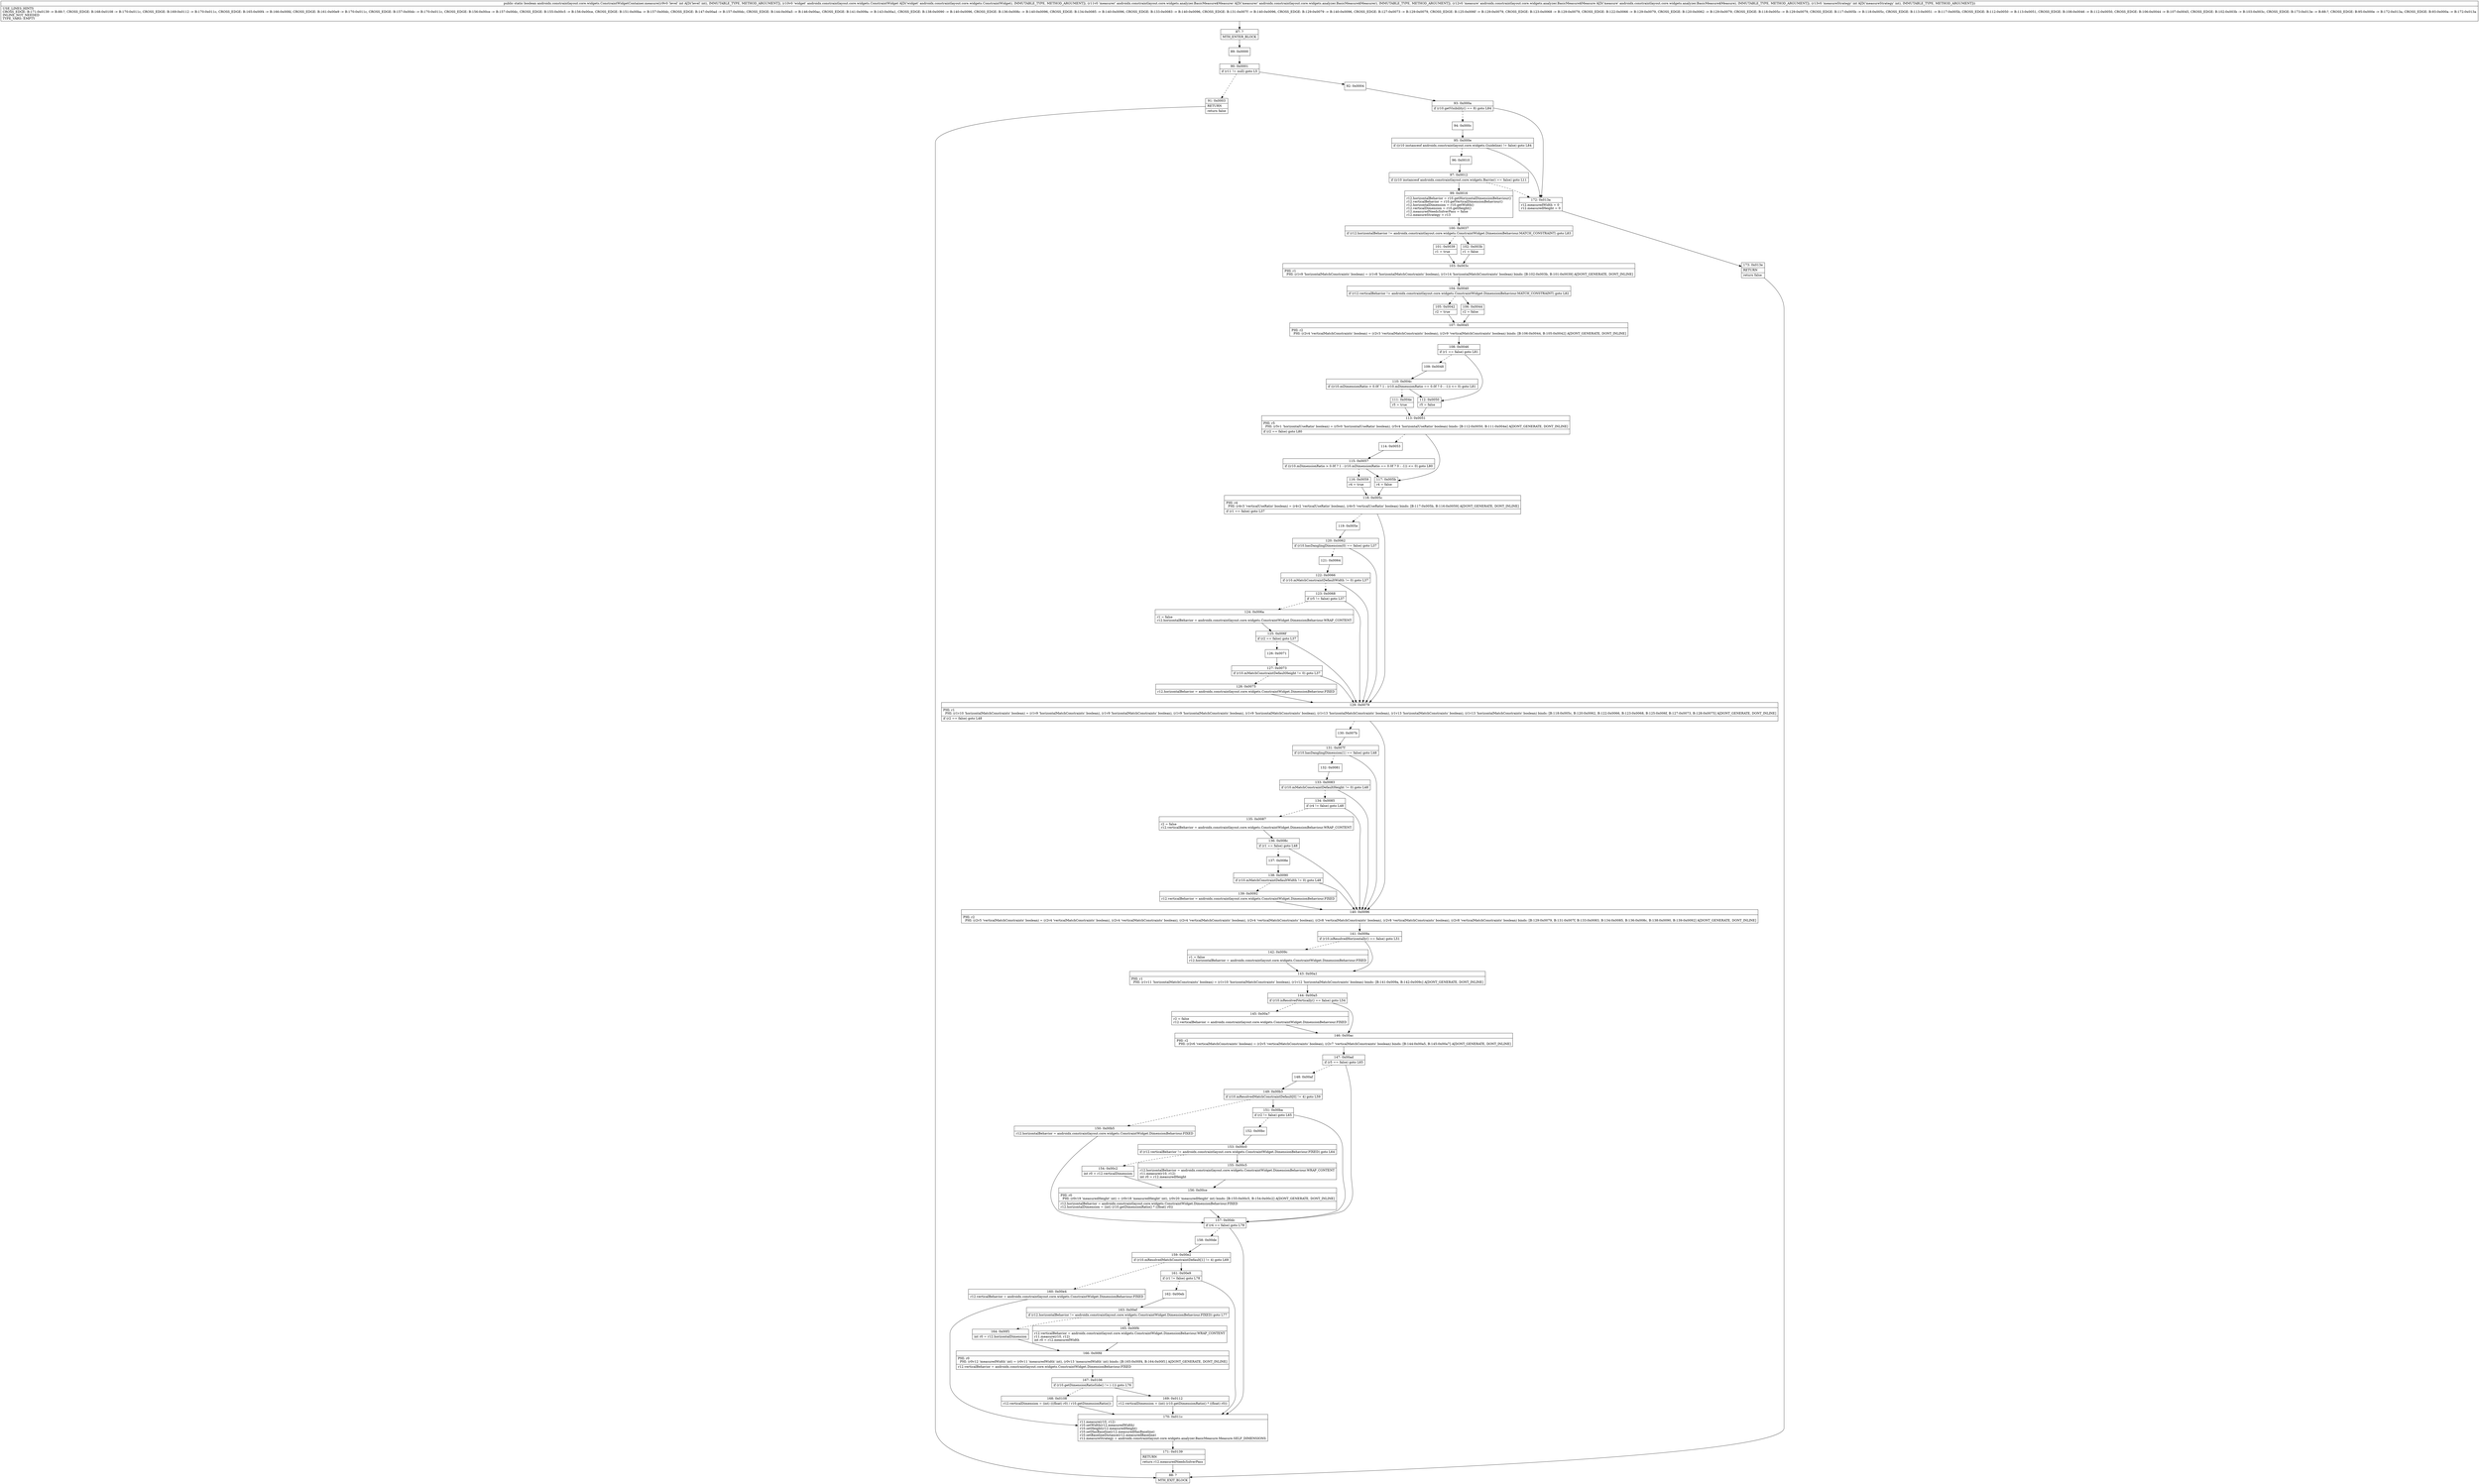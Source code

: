 digraph "CFG forandroidx.constraintlayout.core.widgets.ConstraintWidgetContainer.measure(ILandroidx\/constraintlayout\/core\/widgets\/ConstraintWidget;Landroidx\/constraintlayout\/core\/widgets\/analyzer\/BasicMeasure$Measurer;Landroidx\/constraintlayout\/core\/widgets\/analyzer\/BasicMeasure$Measure;I)Z" {
Node_87 [shape=record,label="{87\:\ ?|MTH_ENTER_BLOCK\l}"];
Node_89 [shape=record,label="{89\:\ 0x0000}"];
Node_90 [shape=record,label="{90\:\ 0x0001|if (r11 != null) goto L5\l}"];
Node_91 [shape=record,label="{91\:\ 0x0003|RETURN\l|return false\l}"];
Node_88 [shape=record,label="{88\:\ ?|MTH_EXIT_BLOCK\l}"];
Node_92 [shape=record,label="{92\:\ 0x0004}"];
Node_93 [shape=record,label="{93\:\ 0x000a|if (r10.getVisibility() == 8) goto L84\l}"];
Node_94 [shape=record,label="{94\:\ 0x000c}"];
Node_95 [shape=record,label="{95\:\ 0x000e|if ((r10 instanceof androidx.constraintlayout.core.widgets.Guideline) != false) goto L84\l}"];
Node_96 [shape=record,label="{96\:\ 0x0010}"];
Node_97 [shape=record,label="{97\:\ 0x0012|if ((r10 instanceof androidx.constraintlayout.core.widgets.Barrier) == false) goto L11\l}"];
Node_99 [shape=record,label="{99\:\ 0x0016|r12.horizontalBehavior = r10.getHorizontalDimensionBehaviour()\lr12.verticalBehavior = r10.getVerticalDimensionBehaviour()\lr12.horizontalDimension = r10.getWidth()\lr12.verticalDimension = r10.getHeight()\lr12.measuredNeedsSolverPass = false\lr12.measureStrategy = r13\l}"];
Node_100 [shape=record,label="{100\:\ 0x0037|if (r12.horizontalBehavior != androidx.constraintlayout.core.widgets.ConstraintWidget.DimensionBehaviour.MATCH_CONSTRAINT) goto L83\l}"];
Node_101 [shape=record,label="{101\:\ 0x0039|r1 = true\l}"];
Node_103 [shape=record,label="{103\:\ 0x003c|PHI: r1 \l  PHI: (r1v9 'horizontalMatchConstraints' boolean) = (r1v8 'horizontalMatchConstraints' boolean), (r1v14 'horizontalMatchConstraints' boolean) binds: [B:102:0x003b, B:101:0x0039] A[DONT_GENERATE, DONT_INLINE]\l}"];
Node_104 [shape=record,label="{104\:\ 0x0040|if (r12.verticalBehavior != androidx.constraintlayout.core.widgets.ConstraintWidget.DimensionBehaviour.MATCH_CONSTRAINT) goto L82\l}"];
Node_105 [shape=record,label="{105\:\ 0x0042|r2 = true\l}"];
Node_107 [shape=record,label="{107\:\ 0x0045|PHI: r2 \l  PHI: (r2v4 'verticalMatchConstraints' boolean) = (r2v3 'verticalMatchConstraints' boolean), (r2v9 'verticalMatchConstraints' boolean) binds: [B:106:0x0044, B:105:0x0042] A[DONT_GENERATE, DONT_INLINE]\l}"];
Node_108 [shape=record,label="{108\:\ 0x0046|if (r1 == false) goto L81\l}"];
Node_109 [shape=record,label="{109\:\ 0x0048}"];
Node_110 [shape=record,label="{110\:\ 0x004c|if ((r10.mDimensionRatio \> 0.0f ? 1 : (r10.mDimensionRatio == 0.0f ? 0 : \-1)) \<= 0) goto L81\l}"];
Node_111 [shape=record,label="{111\:\ 0x004e|r5 = true\l}"];
Node_113 [shape=record,label="{113\:\ 0x0051|PHI: r5 \l  PHI: (r5v1 'horizontalUseRatio' boolean) = (r5v0 'horizontalUseRatio' boolean), (r5v4 'horizontalUseRatio' boolean) binds: [B:112:0x0050, B:111:0x004e] A[DONT_GENERATE, DONT_INLINE]\l|if (r2 == false) goto L80\l}"];
Node_114 [shape=record,label="{114\:\ 0x0053}"];
Node_115 [shape=record,label="{115\:\ 0x0057|if ((r10.mDimensionRatio \> 0.0f ? 1 : (r10.mDimensionRatio == 0.0f ? 0 : \-1)) \<= 0) goto L80\l}"];
Node_116 [shape=record,label="{116\:\ 0x0059|r4 = true\l}"];
Node_118 [shape=record,label="{118\:\ 0x005c|PHI: r4 \l  PHI: (r4v3 'verticalUseRatio' boolean) = (r4v2 'verticalUseRatio' boolean), (r4v5 'verticalUseRatio' boolean) binds: [B:117:0x005b, B:116:0x0059] A[DONT_GENERATE, DONT_INLINE]\l|if (r1 == false) goto L37\l}"];
Node_119 [shape=record,label="{119\:\ 0x005e}"];
Node_120 [shape=record,label="{120\:\ 0x0062|if (r10.hasDanglingDimension(0) == false) goto L37\l}"];
Node_121 [shape=record,label="{121\:\ 0x0064}"];
Node_122 [shape=record,label="{122\:\ 0x0066|if (r10.mMatchConstraintDefaultWidth != 0) goto L37\l}"];
Node_123 [shape=record,label="{123\:\ 0x0068|if (r5 != false) goto L37\l}"];
Node_124 [shape=record,label="{124\:\ 0x006a|r1 = false\lr12.horizontalBehavior = androidx.constraintlayout.core.widgets.ConstraintWidget.DimensionBehaviour.WRAP_CONTENT\l}"];
Node_125 [shape=record,label="{125\:\ 0x006f|if (r2 == false) goto L37\l}"];
Node_126 [shape=record,label="{126\:\ 0x0071}"];
Node_127 [shape=record,label="{127\:\ 0x0073|if (r10.mMatchConstraintDefaultHeight != 0) goto L37\l}"];
Node_128 [shape=record,label="{128\:\ 0x0075|r12.horizontalBehavior = androidx.constraintlayout.core.widgets.ConstraintWidget.DimensionBehaviour.FIXED\l}"];
Node_129 [shape=record,label="{129\:\ 0x0079|PHI: r1 \l  PHI: (r1v10 'horizontalMatchConstraints' boolean) = (r1v9 'horizontalMatchConstraints' boolean), (r1v9 'horizontalMatchConstraints' boolean), (r1v9 'horizontalMatchConstraints' boolean), (r1v9 'horizontalMatchConstraints' boolean), (r1v13 'horizontalMatchConstraints' boolean), (r1v13 'horizontalMatchConstraints' boolean), (r1v13 'horizontalMatchConstraints' boolean) binds: [B:118:0x005c, B:120:0x0062, B:122:0x0066, B:123:0x0068, B:125:0x006f, B:127:0x0073, B:128:0x0075] A[DONT_GENERATE, DONT_INLINE]\l|if (r2 == false) goto L48\l}"];
Node_130 [shape=record,label="{130\:\ 0x007b}"];
Node_131 [shape=record,label="{131\:\ 0x007f|if (r10.hasDanglingDimension(1) == false) goto L48\l}"];
Node_132 [shape=record,label="{132\:\ 0x0081}"];
Node_133 [shape=record,label="{133\:\ 0x0083|if (r10.mMatchConstraintDefaultHeight != 0) goto L48\l}"];
Node_134 [shape=record,label="{134\:\ 0x0085|if (r4 != false) goto L48\l}"];
Node_135 [shape=record,label="{135\:\ 0x0087|r2 = false\lr12.verticalBehavior = androidx.constraintlayout.core.widgets.ConstraintWidget.DimensionBehaviour.WRAP_CONTENT\l}"];
Node_136 [shape=record,label="{136\:\ 0x008c|if (r1 == false) goto L48\l}"];
Node_137 [shape=record,label="{137\:\ 0x008e}"];
Node_138 [shape=record,label="{138\:\ 0x0090|if (r10.mMatchConstraintDefaultWidth != 0) goto L48\l}"];
Node_139 [shape=record,label="{139\:\ 0x0092|r12.verticalBehavior = androidx.constraintlayout.core.widgets.ConstraintWidget.DimensionBehaviour.FIXED\l}"];
Node_140 [shape=record,label="{140\:\ 0x0096|PHI: r2 \l  PHI: (r2v5 'verticalMatchConstraints' boolean) = (r2v4 'verticalMatchConstraints' boolean), (r2v4 'verticalMatchConstraints' boolean), (r2v4 'verticalMatchConstraints' boolean), (r2v4 'verticalMatchConstraints' boolean), (r2v8 'verticalMatchConstraints' boolean), (r2v8 'verticalMatchConstraints' boolean), (r2v8 'verticalMatchConstraints' boolean) binds: [B:129:0x0079, B:131:0x007f, B:133:0x0083, B:134:0x0085, B:136:0x008c, B:138:0x0090, B:139:0x0092] A[DONT_GENERATE, DONT_INLINE]\l}"];
Node_141 [shape=record,label="{141\:\ 0x009a|if (r10.isResolvedHorizontally() == false) goto L51\l}"];
Node_142 [shape=record,label="{142\:\ 0x009c|r1 = false\lr12.horizontalBehavior = androidx.constraintlayout.core.widgets.ConstraintWidget.DimensionBehaviour.FIXED\l}"];
Node_143 [shape=record,label="{143\:\ 0x00a1|PHI: r1 \l  PHI: (r1v11 'horizontalMatchConstraints' boolean) = (r1v10 'horizontalMatchConstraints' boolean), (r1v12 'horizontalMatchConstraints' boolean) binds: [B:141:0x009a, B:142:0x009c] A[DONT_GENERATE, DONT_INLINE]\l}"];
Node_144 [shape=record,label="{144\:\ 0x00a5|if (r10.isResolvedVertically() == false) goto L54\l}"];
Node_145 [shape=record,label="{145\:\ 0x00a7|r2 = false\lr12.verticalBehavior = androidx.constraintlayout.core.widgets.ConstraintWidget.DimensionBehaviour.FIXED\l}"];
Node_146 [shape=record,label="{146\:\ 0x00ac|PHI: r2 \l  PHI: (r2v6 'verticalMatchConstraints' boolean) = (r2v5 'verticalMatchConstraints' boolean), (r2v7 'verticalMatchConstraints' boolean) binds: [B:144:0x00a5, B:145:0x00a7] A[DONT_GENERATE, DONT_INLINE]\l}"];
Node_147 [shape=record,label="{147\:\ 0x00ad|if (r5 == false) goto L65\l}"];
Node_148 [shape=record,label="{148\:\ 0x00af}"];
Node_149 [shape=record,label="{149\:\ 0x00b3|if (r10.mResolvedMatchConstraintDefault[0] != 4) goto L59\l}"];
Node_150 [shape=record,label="{150\:\ 0x00b5|r12.horizontalBehavior = androidx.constraintlayout.core.widgets.ConstraintWidget.DimensionBehaviour.FIXED\l}"];
Node_151 [shape=record,label="{151\:\ 0x00ba|if (r2 != false) goto L65\l}"];
Node_152 [shape=record,label="{152\:\ 0x00bc}"];
Node_153 [shape=record,label="{153\:\ 0x00c0|if (r12.verticalBehavior != androidx.constraintlayout.core.widgets.ConstraintWidget.DimensionBehaviour.FIXED) goto L64\l}"];
Node_154 [shape=record,label="{154\:\ 0x00c2|int r0 = r12.verticalDimension\l}"];
Node_156 [shape=record,label="{156\:\ 0x00ce|PHI: r0 \l  PHI: (r0v19 'measuredHeight' int) = (r0v18 'measuredHeight' int), (r0v20 'measuredHeight' int) binds: [B:155:0x00c5, B:154:0x00c2] A[DONT_GENERATE, DONT_INLINE]\l|r12.horizontalBehavior = androidx.constraintlayout.core.widgets.ConstraintWidget.DimensionBehaviour.FIXED\lr12.horizontalDimension = (int) (r10.getDimensionRatio() * ((float) r0))\l}"];
Node_155 [shape=record,label="{155\:\ 0x00c5|r12.horizontalBehavior = androidx.constraintlayout.core.widgets.ConstraintWidget.DimensionBehaviour.WRAP_CONTENT\lr11.measure(r10, r12)\lint r0 = r12.measuredHeight\l}"];
Node_157 [shape=record,label="{157\:\ 0x00dc|if (r4 == false) goto L78\l}"];
Node_158 [shape=record,label="{158\:\ 0x00de}"];
Node_159 [shape=record,label="{159\:\ 0x00e2|if (r10.mResolvedMatchConstraintDefault[1] != 4) goto L69\l}"];
Node_160 [shape=record,label="{160\:\ 0x00e4|r12.verticalBehavior = androidx.constraintlayout.core.widgets.ConstraintWidget.DimensionBehaviour.FIXED\l}"];
Node_161 [shape=record,label="{161\:\ 0x00e9|if (r1 != false) goto L78\l}"];
Node_162 [shape=record,label="{162\:\ 0x00eb}"];
Node_163 [shape=record,label="{163\:\ 0x00ef|if (r12.horizontalBehavior != androidx.constraintlayout.core.widgets.ConstraintWidget.DimensionBehaviour.FIXED) goto L77\l}"];
Node_164 [shape=record,label="{164\:\ 0x00f1|int r0 = r12.horizontalDimension\l}"];
Node_166 [shape=record,label="{166\:\ 0x00fd|PHI: r0 \l  PHI: (r0v12 'measuredWidth' int) = (r0v11 'measuredWidth' int), (r0v13 'measuredWidth' int) binds: [B:165:0x00f4, B:164:0x00f1] A[DONT_GENERATE, DONT_INLINE]\l|r12.verticalBehavior = androidx.constraintlayout.core.widgets.ConstraintWidget.DimensionBehaviour.FIXED\l}"];
Node_167 [shape=record,label="{167\:\ 0x0106|if (r10.getDimensionRatioSide() != (\-1)) goto L76\l}"];
Node_168 [shape=record,label="{168\:\ 0x0108|r12.verticalDimension = (int) (((float) r0) \/ r10.getDimensionRatio())\l}"];
Node_169 [shape=record,label="{169\:\ 0x0112|r12.verticalDimension = (int) (r10.getDimensionRatio() * ((float) r0))\l}"];
Node_165 [shape=record,label="{165\:\ 0x00f4|r12.verticalBehavior = androidx.constraintlayout.core.widgets.ConstraintWidget.DimensionBehaviour.WRAP_CONTENT\lr11.measure(r10, r12)\lint r0 = r12.measuredWidth\l}"];
Node_170 [shape=record,label="{170\:\ 0x011c|r11.measure(r10, r12)\lr10.setWidth(r12.measuredWidth)\lr10.setHeight(r12.measuredHeight)\lr10.setHasBaseline(r12.measuredHasBaseline)\lr10.setBaselineDistance(r12.measuredBaseline)\lr12.measureStrategy = androidx.constraintlayout.core.widgets.analyzer.BasicMeasure.Measure.SELF_DIMENSIONS\l}"];
Node_171 [shape=record,label="{171\:\ 0x0139|RETURN\l|return r12.measuredNeedsSolverPass\l}"];
Node_117 [shape=record,label="{117\:\ 0x005b|r4 = false\l}"];
Node_112 [shape=record,label="{112\:\ 0x0050|r5 = false\l}"];
Node_106 [shape=record,label="{106\:\ 0x0044|r2 = false\l}"];
Node_102 [shape=record,label="{102\:\ 0x003b|r1 = false\l}"];
Node_172 [shape=record,label="{172\:\ 0x013a|r12.measuredWidth = 0\lr12.measuredHeight = 0\l}"];
Node_173 [shape=record,label="{173\:\ 0x013e|RETURN\l|return false\l}"];
MethodNode[shape=record,label="{public static boolean androidx.constraintlayout.core.widgets.ConstraintWidgetContainer.measure((r9v0 'level' int A[D('level' int), IMMUTABLE_TYPE, METHOD_ARGUMENT]), (r10v0 'widget' androidx.constraintlayout.core.widgets.ConstraintWidget A[D('widget' androidx.constraintlayout.core.widgets.ConstraintWidget), IMMUTABLE_TYPE, METHOD_ARGUMENT]), (r11v0 'measurer' androidx.constraintlayout.core.widgets.analyzer.BasicMeasure$Measurer A[D('measurer' androidx.constraintlayout.core.widgets.analyzer.BasicMeasure$Measurer), IMMUTABLE_TYPE, METHOD_ARGUMENT]), (r12v0 'measure' androidx.constraintlayout.core.widgets.analyzer.BasicMeasure$Measure A[D('measure' androidx.constraintlayout.core.widgets.analyzer.BasicMeasure$Measure), IMMUTABLE_TYPE, METHOD_ARGUMENT]), (r13v0 'measureStrategy' int A[D('measureStrategy' int), IMMUTABLE_TYPE, METHOD_ARGUMENT]))  | USE_LINES_HINTS\lCROSS_EDGE: B:171:0x0139 \-\> B:88:?, CROSS_EDGE: B:168:0x0108 \-\> B:170:0x011c, CROSS_EDGE: B:169:0x0112 \-\> B:170:0x011c, CROSS_EDGE: B:165:0x00f4 \-\> B:166:0x00fd, CROSS_EDGE: B:161:0x00e9 \-\> B:170:0x011c, CROSS_EDGE: B:157:0x00dc \-\> B:170:0x011c, CROSS_EDGE: B:156:0x00ce \-\> B:157:0x00dc, CROSS_EDGE: B:155:0x00c5 \-\> B:156:0x00ce, CROSS_EDGE: B:151:0x00ba \-\> B:157:0x00dc, CROSS_EDGE: B:147:0x00ad \-\> B:157:0x00dc, CROSS_EDGE: B:144:0x00a5 \-\> B:146:0x00ac, CROSS_EDGE: B:141:0x009a \-\> B:143:0x00a1, CROSS_EDGE: B:138:0x0090 \-\> B:140:0x0096, CROSS_EDGE: B:136:0x008c \-\> B:140:0x0096, CROSS_EDGE: B:134:0x0085 \-\> B:140:0x0096, CROSS_EDGE: B:133:0x0083 \-\> B:140:0x0096, CROSS_EDGE: B:131:0x007f \-\> B:140:0x0096, CROSS_EDGE: B:129:0x0079 \-\> B:140:0x0096, CROSS_EDGE: B:127:0x0073 \-\> B:129:0x0079, CROSS_EDGE: B:125:0x006f \-\> B:129:0x0079, CROSS_EDGE: B:123:0x0068 \-\> B:129:0x0079, CROSS_EDGE: B:122:0x0066 \-\> B:129:0x0079, CROSS_EDGE: B:120:0x0062 \-\> B:129:0x0079, CROSS_EDGE: B:118:0x005c \-\> B:129:0x0079, CROSS_EDGE: B:117:0x005b \-\> B:118:0x005c, CROSS_EDGE: B:113:0x0051 \-\> B:117:0x005b, CROSS_EDGE: B:112:0x0050 \-\> B:113:0x0051, CROSS_EDGE: B:108:0x0046 \-\> B:112:0x0050, CROSS_EDGE: B:106:0x0044 \-\> B:107:0x0045, CROSS_EDGE: B:102:0x003b \-\> B:103:0x003c, CROSS_EDGE: B:173:0x013e \-\> B:88:?, CROSS_EDGE: B:95:0x000e \-\> B:172:0x013a, CROSS_EDGE: B:93:0x000a \-\> B:172:0x013a\lINLINE_NOT_NEEDED\lTYPE_VARS: EMPTY\l}"];
MethodNode -> Node_87;Node_87 -> Node_89;
Node_89 -> Node_90;
Node_90 -> Node_91[style=dashed];
Node_90 -> Node_92;
Node_91 -> Node_88;
Node_92 -> Node_93;
Node_93 -> Node_94[style=dashed];
Node_93 -> Node_172;
Node_94 -> Node_95;
Node_95 -> Node_96[style=dashed];
Node_95 -> Node_172;
Node_96 -> Node_97;
Node_97 -> Node_99;
Node_97 -> Node_172[style=dashed];
Node_99 -> Node_100;
Node_100 -> Node_101[style=dashed];
Node_100 -> Node_102;
Node_101 -> Node_103;
Node_103 -> Node_104;
Node_104 -> Node_105[style=dashed];
Node_104 -> Node_106;
Node_105 -> Node_107;
Node_107 -> Node_108;
Node_108 -> Node_109[style=dashed];
Node_108 -> Node_112;
Node_109 -> Node_110;
Node_110 -> Node_111[style=dashed];
Node_110 -> Node_112;
Node_111 -> Node_113;
Node_113 -> Node_114[style=dashed];
Node_113 -> Node_117;
Node_114 -> Node_115;
Node_115 -> Node_116[style=dashed];
Node_115 -> Node_117;
Node_116 -> Node_118;
Node_118 -> Node_119[style=dashed];
Node_118 -> Node_129;
Node_119 -> Node_120;
Node_120 -> Node_121[style=dashed];
Node_120 -> Node_129;
Node_121 -> Node_122;
Node_122 -> Node_123[style=dashed];
Node_122 -> Node_129;
Node_123 -> Node_124[style=dashed];
Node_123 -> Node_129;
Node_124 -> Node_125;
Node_125 -> Node_126[style=dashed];
Node_125 -> Node_129;
Node_126 -> Node_127;
Node_127 -> Node_128[style=dashed];
Node_127 -> Node_129;
Node_128 -> Node_129;
Node_129 -> Node_130[style=dashed];
Node_129 -> Node_140;
Node_130 -> Node_131;
Node_131 -> Node_132[style=dashed];
Node_131 -> Node_140;
Node_132 -> Node_133;
Node_133 -> Node_134[style=dashed];
Node_133 -> Node_140;
Node_134 -> Node_135[style=dashed];
Node_134 -> Node_140;
Node_135 -> Node_136;
Node_136 -> Node_137[style=dashed];
Node_136 -> Node_140;
Node_137 -> Node_138;
Node_138 -> Node_139[style=dashed];
Node_138 -> Node_140;
Node_139 -> Node_140;
Node_140 -> Node_141;
Node_141 -> Node_142[style=dashed];
Node_141 -> Node_143;
Node_142 -> Node_143;
Node_143 -> Node_144;
Node_144 -> Node_145[style=dashed];
Node_144 -> Node_146;
Node_145 -> Node_146;
Node_146 -> Node_147;
Node_147 -> Node_148[style=dashed];
Node_147 -> Node_157;
Node_148 -> Node_149;
Node_149 -> Node_150[style=dashed];
Node_149 -> Node_151;
Node_150 -> Node_157;
Node_151 -> Node_152[style=dashed];
Node_151 -> Node_157;
Node_152 -> Node_153;
Node_153 -> Node_154[style=dashed];
Node_153 -> Node_155;
Node_154 -> Node_156;
Node_156 -> Node_157;
Node_155 -> Node_156;
Node_157 -> Node_158[style=dashed];
Node_157 -> Node_170;
Node_158 -> Node_159;
Node_159 -> Node_160[style=dashed];
Node_159 -> Node_161;
Node_160 -> Node_170;
Node_161 -> Node_162[style=dashed];
Node_161 -> Node_170;
Node_162 -> Node_163;
Node_163 -> Node_164[style=dashed];
Node_163 -> Node_165;
Node_164 -> Node_166;
Node_166 -> Node_167;
Node_167 -> Node_168[style=dashed];
Node_167 -> Node_169;
Node_168 -> Node_170;
Node_169 -> Node_170;
Node_165 -> Node_166;
Node_170 -> Node_171;
Node_171 -> Node_88;
Node_117 -> Node_118;
Node_112 -> Node_113;
Node_106 -> Node_107;
Node_102 -> Node_103;
Node_172 -> Node_173;
Node_173 -> Node_88;
}

